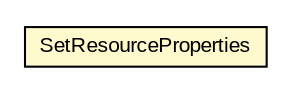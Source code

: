 #!/usr/local/bin/dot
#
# Class diagram 
# Generated by UMLGraph version R5_6-24-gf6e263 (http://www.umlgraph.org/)
#

digraph G {
	edge [fontname="arial",fontsize=10,labelfontname="arial",labelfontsize=10];
	node [fontname="arial",fontsize=10,shape=plaintext];
	nodesep=0.25;
	ranksep=0.5;
	// org.oasis_open.docs.wsrf.rp_2.SetResourceProperties
	c1116018 [label=<<table title="org.oasis_open.docs.wsrf.rp_2.SetResourceProperties" border="0" cellborder="1" cellspacing="0" cellpadding="2" port="p" bgcolor="lemonChiffon" href="./SetResourceProperties.html">
		<tr><td><table border="0" cellspacing="0" cellpadding="1">
<tr><td align="center" balign="center"> SetResourceProperties </td></tr>
		</table></td></tr>
		</table>>, URL="./SetResourceProperties.html", fontname="arial", fontcolor="black", fontsize=10.0];
}

